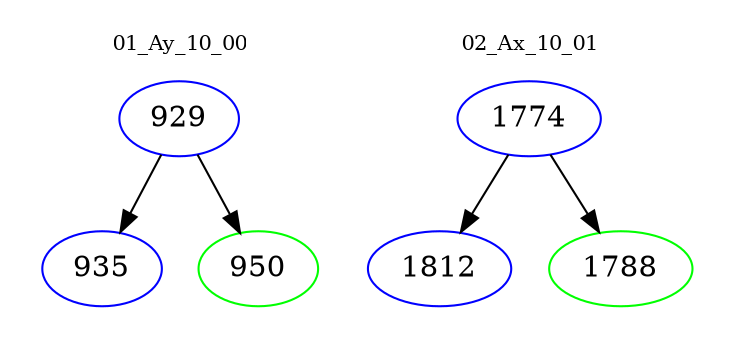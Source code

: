 digraph{
subgraph cluster_0 {
color = white
label = "01_Ay_10_00";
fontsize=10;
T0_929 [label="929", color="blue"]
T0_929 -> T0_935 [color="black"]
T0_935 [label="935", color="blue"]
T0_929 -> T0_950 [color="black"]
T0_950 [label="950", color="green"]
}
subgraph cluster_1 {
color = white
label = "02_Ax_10_01";
fontsize=10;
T1_1774 [label="1774", color="blue"]
T1_1774 -> T1_1812 [color="black"]
T1_1812 [label="1812", color="blue"]
T1_1774 -> T1_1788 [color="black"]
T1_1788 [label="1788", color="green"]
}
}
